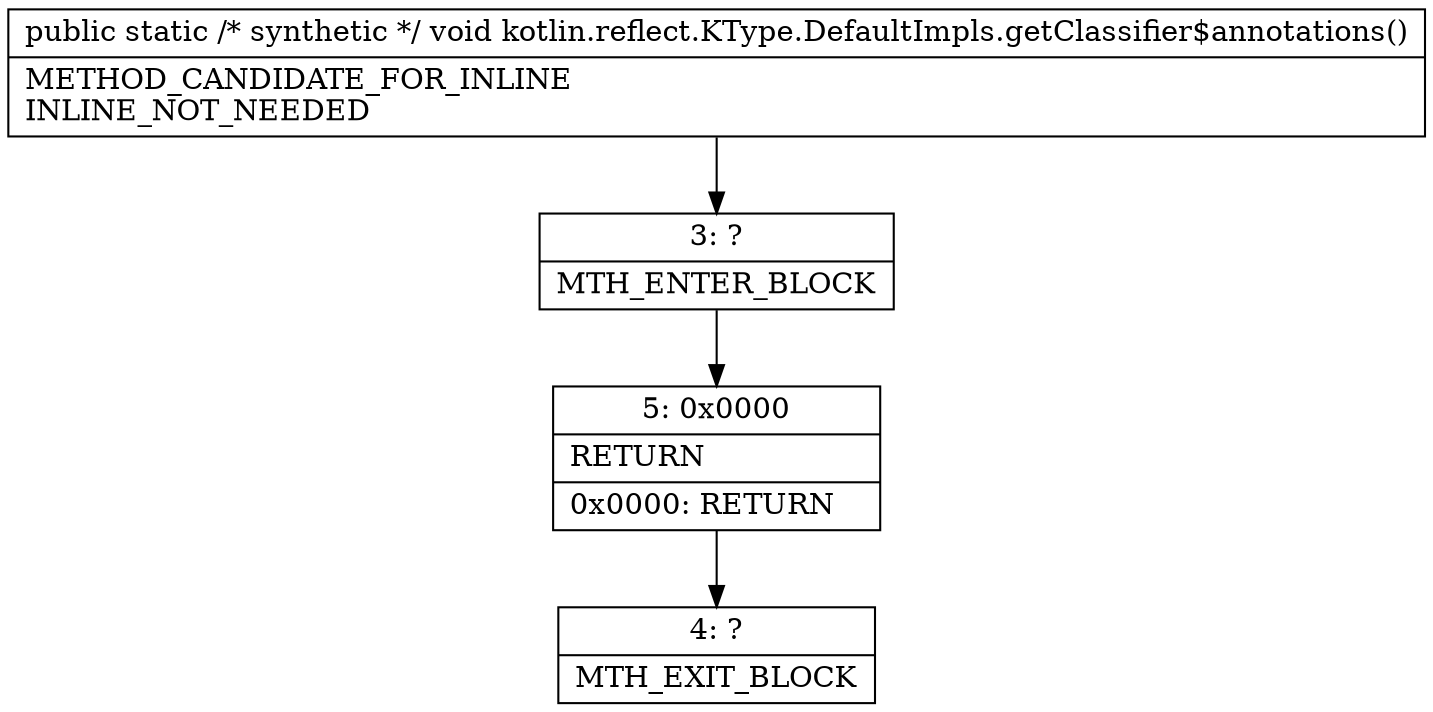 digraph "CFG forkotlin.reflect.KType.DefaultImpls.getClassifier$annotations()V" {
Node_3 [shape=record,label="{3\:\ ?|MTH_ENTER_BLOCK\l}"];
Node_5 [shape=record,label="{5\:\ 0x0000|RETURN\l|0x0000: RETURN   \l}"];
Node_4 [shape=record,label="{4\:\ ?|MTH_EXIT_BLOCK\l}"];
MethodNode[shape=record,label="{public static \/* synthetic *\/ void kotlin.reflect.KType.DefaultImpls.getClassifier$annotations()  | METHOD_CANDIDATE_FOR_INLINE\lINLINE_NOT_NEEDED\l}"];
MethodNode -> Node_3;Node_3 -> Node_5;
Node_5 -> Node_4;
}

